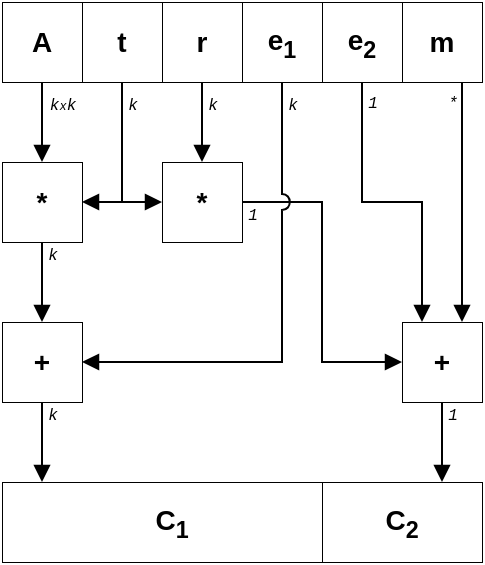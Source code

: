 <mxfile version="20.3.0" type="device"><diagram id="kgpKYQtTHZ0yAKxKKP6v" name="Page-1"><mxGraphModel dx="677" dy="431" grid="1" gridSize="10" guides="1" tooltips="1" connect="1" arrows="1" fold="1" page="1" pageScale="1" pageWidth="850" pageHeight="1100" math="0" shadow="0"><root><mxCell id="0"/><mxCell id="1" parent="0"/><mxCell id="_TqZsDQLAwY766NVD37--40" style="edgeStyle=orthogonalEdgeStyle;rounded=0;orthogonalLoop=1;jettySize=auto;html=1;fontFamily=Helvetica;fontSize=14;endArrow=block;endFill=1;" parent="1" source="_TqZsDQLAwY766NVD37--48" target="_TqZsDQLAwY766NVD37--44" edge="1"><mxGeometry relative="1" as="geometry"/></mxCell><mxCell id="_TqZsDQLAwY766NVD37--41" style="edgeStyle=orthogonalEdgeStyle;rounded=0;orthogonalLoop=1;jettySize=auto;html=1;entryX=1;entryY=0.5;entryDx=0;entryDy=0;fontFamily=Helvetica;fontSize=14;endArrow=block;endFill=1;" parent="1" source="_TqZsDQLAwY766NVD37--49" target="_TqZsDQLAwY766NVD37--44" edge="1"><mxGeometry relative="1" as="geometry"><Array as="points"><mxPoint x="340" y="540"/></Array></mxGeometry></mxCell><mxCell id="_TqZsDQLAwY766NVD37--42" value="" style="rounded=0;whiteSpace=wrap;html=1;strokeWidth=0.5;fontFamily=Helvetica;fontSize=14;fillColor=default;" parent="1" vertex="1"><mxGeometry x="280" y="680" width="240" height="30" as="geometry"/></mxCell><mxCell id="_TqZsDQLAwY766NVD37--43" style="edgeStyle=orthogonalEdgeStyle;rounded=0;orthogonalLoop=1;jettySize=auto;html=1;fontFamily=Helvetica;fontSize=14;endArrow=block;endFill=1;" parent="1" source="_TqZsDQLAwY766NVD37--44" target="_TqZsDQLAwY766NVD37--46" edge="1"><mxGeometry relative="1" as="geometry"/></mxCell><mxCell id="_TqZsDQLAwY766NVD37--44" value="&lt;b&gt;*&lt;/b&gt;" style="rounded=0;whiteSpace=wrap;html=1;strokeWidth=0.5;fontFamily=Helvetica;fontSize=14;fillColor=default;" parent="1" vertex="1"><mxGeometry x="280" y="520" width="40" height="40" as="geometry"/></mxCell><mxCell id="_TqZsDQLAwY766NVD37--45" style="edgeStyle=orthogonalEdgeStyle;rounded=0;orthogonalLoop=1;jettySize=auto;html=1;fontFamily=Helvetica;fontSize=14;endArrow=block;endFill=1;" parent="1" source="_TqZsDQLAwY766NVD37--46" target="_TqZsDQLAwY766NVD37--58" edge="1"><mxGeometry relative="1" as="geometry"><Array as="points"><mxPoint x="300" y="670"/><mxPoint x="300" y="670"/></Array></mxGeometry></mxCell><mxCell id="_TqZsDQLAwY766NVD37--46" value="&lt;b&gt;+&lt;/b&gt;" style="rounded=0;whiteSpace=wrap;html=1;strokeWidth=0.5;fontFamily=Helvetica;fontSize=14;fillColor=default;" parent="1" vertex="1"><mxGeometry x="280" y="600" width="40" height="40" as="geometry"/></mxCell><mxCell id="_TqZsDQLAwY766NVD37--47" value="" style="group" parent="1" vertex="1" connectable="0"><mxGeometry x="280" y="440" width="240" height="40" as="geometry"/></mxCell><mxCell id="_TqZsDQLAwY766NVD37--48" value="&lt;b&gt;A&lt;/b&gt;" style="rounded=0;whiteSpace=wrap;html=1;strokeWidth=0.5;fontFamily=Helvetica;fontSize=14;fillColor=default;" parent="_TqZsDQLAwY766NVD37--47" vertex="1"><mxGeometry width="40" height="40" as="geometry"/></mxCell><mxCell id="_TqZsDQLAwY766NVD37--49" value="&lt;b&gt;t&lt;/b&gt;" style="rounded=0;whiteSpace=wrap;html=1;strokeWidth=0.5;fontFamily=Helvetica;fontSize=14;fillColor=default;" parent="_TqZsDQLAwY766NVD37--47" vertex="1"><mxGeometry x="40" width="40" height="40" as="geometry"/></mxCell><mxCell id="_TqZsDQLAwY766NVD37--50" value="&lt;b&gt;r&lt;/b&gt;" style="rounded=0;whiteSpace=wrap;html=1;strokeWidth=0.5;fontFamily=Helvetica;fontSize=14;fillColor=default;" parent="_TqZsDQLAwY766NVD37--47" vertex="1"><mxGeometry x="80" width="40" height="40" as="geometry"/></mxCell><mxCell id="_TqZsDQLAwY766NVD37--51" value="&lt;b&gt;e&lt;sub&gt;1&lt;/sub&gt;&lt;/b&gt;" style="rounded=0;whiteSpace=wrap;html=1;strokeWidth=0.5;fontFamily=Helvetica;fontSize=14;fillColor=default;" parent="_TqZsDQLAwY766NVD37--47" vertex="1"><mxGeometry x="120" width="40" height="40" as="geometry"/></mxCell><mxCell id="_TqZsDQLAwY766NVD37--52" value="&lt;b&gt;e&lt;sub&gt;2&lt;/sub&gt;&lt;/b&gt;" style="rounded=0;whiteSpace=wrap;html=1;strokeWidth=0.5;fontFamily=Helvetica;fontSize=14;fillColor=default;" parent="_TqZsDQLAwY766NVD37--47" vertex="1"><mxGeometry x="160" width="40" height="40" as="geometry"/></mxCell><mxCell id="_TqZsDQLAwY766NVD37--53" value="&lt;b&gt;m&lt;/b&gt;" style="rounded=0;whiteSpace=wrap;html=1;strokeWidth=0.5;fontFamily=Helvetica;fontSize=14;fillColor=default;" parent="_TqZsDQLAwY766NVD37--47" vertex="1"><mxGeometry x="200" width="40" height="40" as="geometry"/></mxCell><mxCell id="_TqZsDQLAwY766NVD37--54" style="edgeStyle=orthogonalEdgeStyle;rounded=0;orthogonalLoop=1;jettySize=auto;html=1;entryX=0;entryY=0.5;entryDx=0;entryDy=0;fontFamily=Helvetica;fontSize=14;endArrow=block;endFill=1;" parent="1" source="_TqZsDQLAwY766NVD37--55" target="_TqZsDQLAwY766NVD37--61" edge="1"><mxGeometry relative="1" as="geometry"><Array as="points"><mxPoint x="440" y="540"/><mxPoint x="440" y="620"/></Array></mxGeometry></mxCell><mxCell id="_TqZsDQLAwY766NVD37--55" value="&lt;b&gt;*&lt;/b&gt;" style="rounded=0;whiteSpace=wrap;html=1;strokeWidth=0.5;fontFamily=Helvetica;fontSize=14;fillColor=default;" parent="1" vertex="1"><mxGeometry x="360" y="520" width="40" height="40" as="geometry"/></mxCell><mxCell id="_TqZsDQLAwY766NVD37--57" style="edgeStyle=orthogonalEdgeStyle;rounded=0;orthogonalLoop=1;jettySize=auto;html=1;entryX=0.5;entryY=0;entryDx=0;entryDy=0;fontFamily=Helvetica;fontSize=14;endArrow=block;endFill=1;" parent="1" source="_TqZsDQLAwY766NVD37--50" target="_TqZsDQLAwY766NVD37--55" edge="1"><mxGeometry relative="1" as="geometry"/></mxCell><mxCell id="_TqZsDQLAwY766NVD37--58" value="&lt;b&gt;C&lt;sub&gt;1&lt;/sub&gt;&lt;/b&gt;" style="rounded=0;whiteSpace=wrap;html=1;strokeWidth=0.5;fontFamily=Helvetica;fontSize=14;fillColor=default;" parent="1" vertex="1"><mxGeometry x="280" y="680" width="170" height="40" as="geometry"/></mxCell><mxCell id="_TqZsDQLAwY766NVD37--59" value="&lt;b&gt;C&lt;sub&gt;2&lt;/sub&gt;&lt;/b&gt;" style="rounded=0;whiteSpace=wrap;html=1;strokeWidth=0.5;fontFamily=Helvetica;fontSize=14;fillColor=default;" parent="1" vertex="1"><mxGeometry x="440" y="680" width="80" height="40" as="geometry"/></mxCell><mxCell id="_TqZsDQLAwY766NVD37--60" style="edgeStyle=elbowEdgeStyle;rounded=0;orthogonalLoop=1;jettySize=auto;html=1;fontFamily=Helvetica;fontSize=14;endArrow=block;endFill=1;" parent="1" source="_TqZsDQLAwY766NVD37--61" target="_TqZsDQLAwY766NVD37--59" edge="1"><mxGeometry relative="1" as="geometry"/></mxCell><mxCell id="_TqZsDQLAwY766NVD37--61" value="&lt;b&gt;+&lt;/b&gt;" style="rounded=0;whiteSpace=wrap;html=1;strokeWidth=0.5;fontFamily=Helvetica;fontSize=14;fillColor=default;" parent="1" vertex="1"><mxGeometry x="480" y="600" width="40" height="40" as="geometry"/></mxCell><mxCell id="_TqZsDQLAwY766NVD37--62" style="edgeStyle=orthogonalEdgeStyle;rounded=0;orthogonalLoop=1;jettySize=auto;html=1;entryX=0.75;entryY=0;entryDx=0;entryDy=0;fontFamily=Helvetica;fontSize=14;endArrow=block;endFill=1;" parent="1" source="_TqZsDQLAwY766NVD37--53" target="_TqZsDQLAwY766NVD37--61" edge="1"><mxGeometry relative="1" as="geometry"><Array as="points"><mxPoint x="510" y="510"/><mxPoint x="510" y="510"/></Array></mxGeometry></mxCell><mxCell id="_TqZsDQLAwY766NVD37--63" style="edgeStyle=orthogonalEdgeStyle;rounded=0;orthogonalLoop=1;jettySize=auto;html=1;entryX=0.25;entryY=0;entryDx=0;entryDy=0;fontFamily=Helvetica;fontSize=14;endArrow=block;endFill=1;" parent="1" source="_TqZsDQLAwY766NVD37--52" target="_TqZsDQLAwY766NVD37--61" edge="1"><mxGeometry relative="1" as="geometry"/></mxCell><mxCell id="_TqZsDQLAwY766NVD37--64" style="edgeStyle=orthogonalEdgeStyle;rounded=0;orthogonalLoop=1;jettySize=auto;html=1;entryX=1;entryY=0.5;entryDx=0;entryDy=0;fontFamily=Helvetica;fontSize=14;endArrow=block;endFill=1;shadow=0;sketch=0;jumpStyle=arc;jumpSize=8;" parent="1" source="_TqZsDQLAwY766NVD37--51" target="_TqZsDQLAwY766NVD37--46" edge="1"><mxGeometry relative="1" as="geometry"><Array as="points"><mxPoint x="420" y="620"/></Array></mxGeometry></mxCell><mxCell id="_TqZsDQLAwY766NVD37--65" value="&lt;i&gt;&lt;font style=&quot;font-size: 8px;&quot;&gt;k&lt;/font&gt;&lt;font style=&quot;font-size: 6px;&quot;&gt;x&lt;/font&gt;&lt;font style=&quot;font-size: 8px;&quot;&gt;k&lt;/font&gt;&lt;/i&gt;" style="text;html=1;align=center;verticalAlign=middle;resizable=0;points=[];autosize=1;strokeColor=none;fillColor=none;fontSize=14;fontFamily=Courier New;" parent="1" vertex="1"><mxGeometry x="290" y="475" width="40" height="30" as="geometry"/></mxCell><mxCell id="_TqZsDQLAwY766NVD37--66" value="&lt;i&gt;&lt;font style=&quot;font-size: 8px;&quot;&gt;k&lt;/font&gt;&lt;/i&gt;" style="text;html=1;align=center;verticalAlign=middle;resizable=0;points=[];autosize=1;strokeColor=none;fillColor=none;fontSize=14;fontFamily=Courier New;" parent="1" vertex="1"><mxGeometry x="330" y="475" width="30" height="30" as="geometry"/></mxCell><mxCell id="_TqZsDQLAwY766NVD37--67" value="&lt;i&gt;&lt;font style=&quot;font-size: 8px;&quot;&gt;k&lt;/font&gt;&lt;/i&gt;" style="text;html=1;align=center;verticalAlign=middle;resizable=0;points=[];autosize=1;strokeColor=none;fillColor=none;fontSize=14;fontFamily=Courier New;" parent="1" vertex="1"><mxGeometry x="370" y="475" width="30" height="30" as="geometry"/></mxCell><mxCell id="_TqZsDQLAwY766NVD37--68" value="&lt;font style=&quot;font-size: 8px;&quot;&gt;1&lt;/font&gt;" style="text;html=1;align=center;verticalAlign=middle;resizable=0;points=[];autosize=1;strokeColor=none;fillColor=none;fontSize=6;fontFamily=Courier New;fontStyle=2" parent="1" vertex="1"><mxGeometry x="450" y="480" width="30" height="20" as="geometry"/></mxCell><mxCell id="_TqZsDQLAwY766NVD37--69" value="&lt;i&gt;&lt;font style=&quot;font-size: 8px;&quot;&gt;k&lt;/font&gt;&lt;/i&gt;" style="text;html=1;align=center;verticalAlign=middle;resizable=0;points=[];autosize=1;strokeColor=none;fillColor=none;fontSize=14;fontFamily=Courier New;" parent="1" vertex="1"><mxGeometry x="410" y="475" width="30" height="30" as="geometry"/></mxCell><mxCell id="_TqZsDQLAwY766NVD37--70" value="&lt;font style=&quot;font-size: 8px;&quot;&gt;*&lt;/font&gt;" style="text;html=1;align=center;verticalAlign=middle;resizable=0;points=[];autosize=1;strokeColor=none;fillColor=none;fontSize=6;fontFamily=Courier New;fontStyle=2" parent="1" vertex="1"><mxGeometry x="490" y="480" width="30" height="20" as="geometry"/></mxCell><mxCell id="_TqZsDQLAwY766NVD37--71" value="&lt;i&gt;&lt;font style=&quot;font-size: 8px;&quot;&gt;k&lt;/font&gt;&lt;/i&gt;" style="text;html=1;align=center;verticalAlign=middle;resizable=0;points=[];autosize=1;strokeColor=none;fillColor=none;fontSize=14;fontFamily=Courier New;" parent="1" vertex="1"><mxGeometry x="290" y="550" width="30" height="30" as="geometry"/></mxCell><mxCell id="_TqZsDQLAwY766NVD37--72" value="&lt;i&gt;&lt;font style=&quot;font-size: 8px;&quot;&gt;k&lt;/font&gt;&lt;/i&gt;" style="text;html=1;align=center;verticalAlign=middle;resizable=0;points=[];autosize=1;strokeColor=none;fillColor=none;fontSize=14;fontFamily=Courier New;" parent="1" vertex="1"><mxGeometry x="290" y="630" width="30" height="30" as="geometry"/></mxCell><mxCell id="_TqZsDQLAwY766NVD37--73" value="&lt;i&gt;&lt;font style=&quot;font-size: 8px;&quot;&gt;1&lt;/font&gt;&lt;/i&gt;" style="text;html=1;align=center;verticalAlign=middle;resizable=0;points=[];autosize=1;strokeColor=none;fillColor=none;fontSize=14;fontFamily=Courier New;" parent="1" vertex="1"><mxGeometry x="390" y="530" width="30" height="30" as="geometry"/></mxCell><mxCell id="_TqZsDQLAwY766NVD37--74" value="&lt;i&gt;&lt;font style=&quot;font-size: 8px;&quot;&gt;1&lt;/font&gt;&lt;/i&gt;" style="text;html=1;align=center;verticalAlign=middle;resizable=0;points=[];autosize=1;strokeColor=none;fillColor=none;fontSize=14;fontFamily=Courier New;" parent="1" vertex="1"><mxGeometry x="490" y="630" width="30" height="30" as="geometry"/></mxCell><mxCell id="nYyUQGwWldo99q0-j5Nk-3" value="" style="endArrow=block;html=1;rounded=0;fontSize=6;jumpStyle=arc;jumpSize=10;entryX=0;entryY=0.5;entryDx=0;entryDy=0;endFill=1;" parent="1" target="_TqZsDQLAwY766NVD37--55" edge="1"><mxGeometry width="50" height="50" relative="1" as="geometry"><mxPoint x="340" y="540" as="sourcePoint"/><mxPoint x="390" y="490" as="targetPoint"/></mxGeometry></mxCell></root></mxGraphModel></diagram></mxfile>